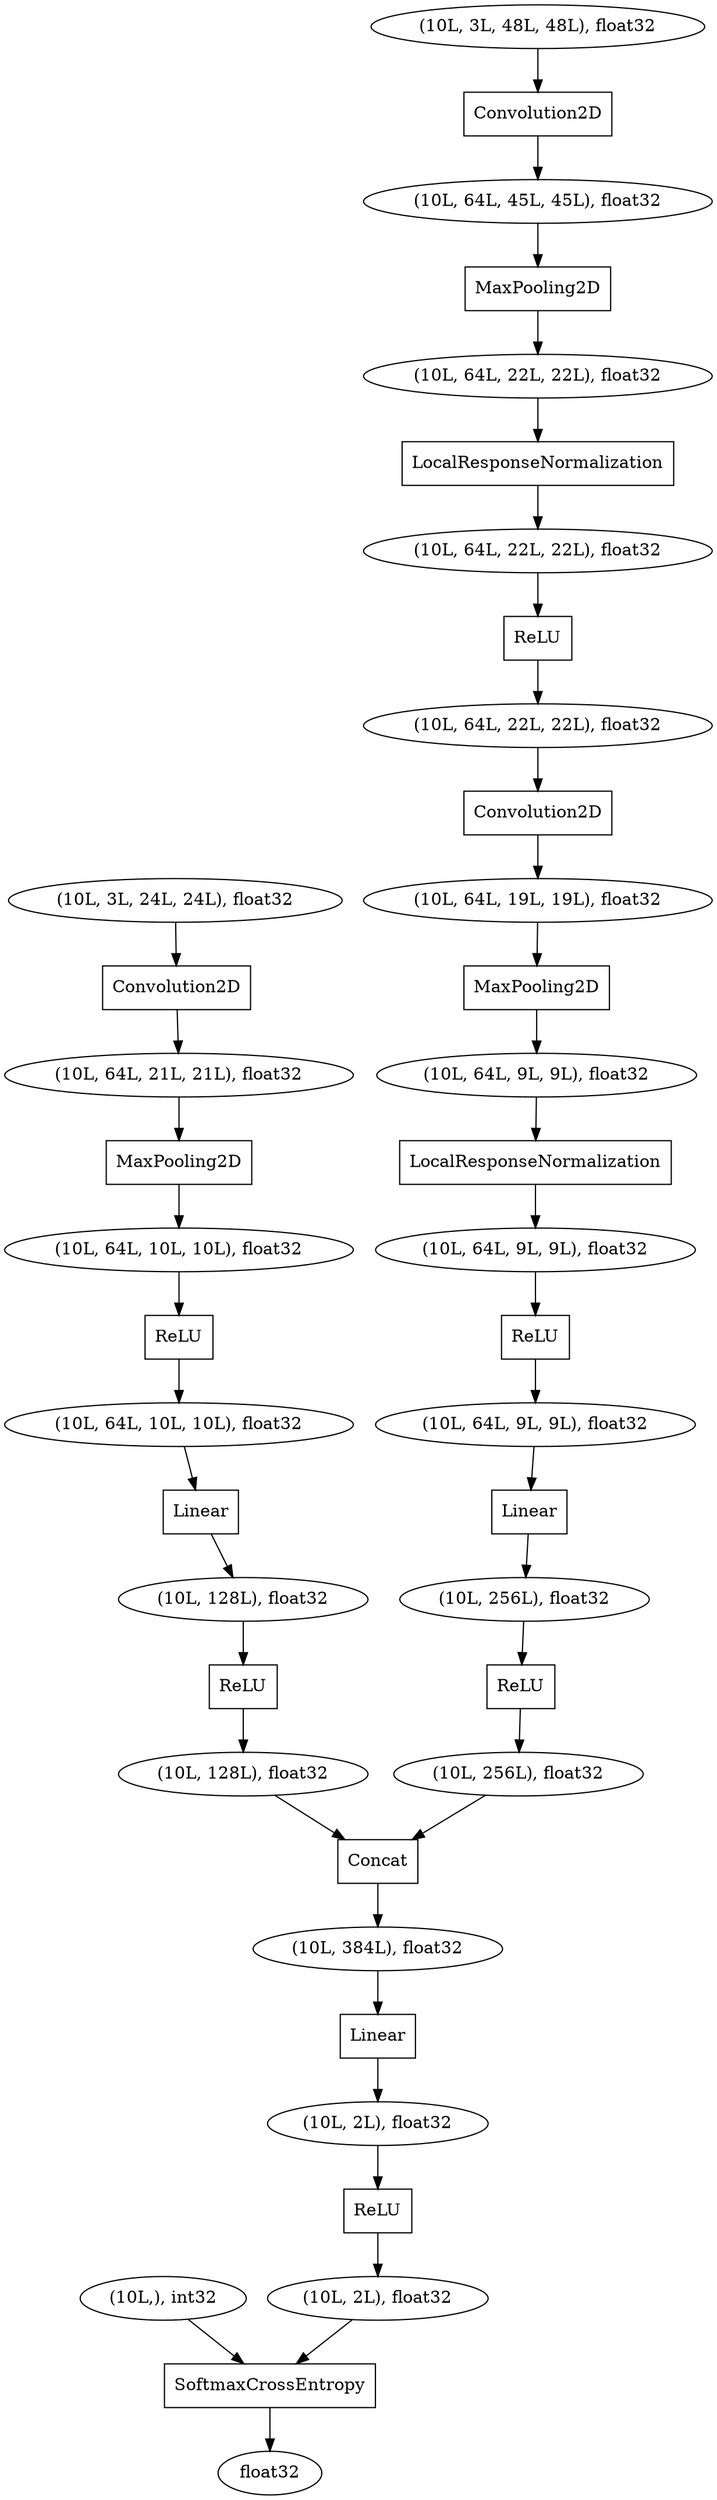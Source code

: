digraph graphname{291842088 [shape="oval",label="(10L, 2L), float32"];291840688 [shape="oval",label="(10L, 128L), float32"];291795016 [shape="oval",label="(10L,), int32"];291798376 [shape="box",label="Convolution2D"];291823744 [shape="oval",label="(10L, 64L, 9L, 9L), float32"];291842256 [shape="oval",label="float32"];291825928 [shape="box",label="ReLU"];291840352 [shape="oval",label="(10L, 128L), float32"];37347400 [shape="box",label="MaxPooling2D"];291840520 [shape="box",label="ReLU"];291840576 [shape="box",label="Linear"];291840632 [shape="box",label="Concat"];291824304 [shape="oval",label="(10L, 64L, 9L, 9L), float32"];291824360 [shape="box",label="Linear"];291827160 [shape="box",label="ReLU"];291797760 [shape="oval",label="(10L, 64L, 19L, 19L), float32"];291795072 [shape="box",label="Convolution2D"];291826488 [shape="box",label="Linear"];291824472 [shape="box",label="ReLU"];291825704 [shape="box",label="Convolution2D"];291826544 [shape="oval",label="(10L, 64L, 21L, 21L), float32"];291795800 [shape="box",label="LocalResponseNormalization"];291826768 [shape="box",label="MaxPooling2D"];291795632 [shape="oval",label="(10L, 64L, 45L, 45L), float32"];291824920 [shape="oval",label="(10L, 64L, 9L, 9L), float32"];291798320 [shape="box",label="ReLU"];291843432 [shape="box",label="ReLU"];291796416 [shape="oval",label="(10L, 64L, 22L, 22L), float32"];291798488 [shape="box",label="MaxPooling2D"];291841584 [shape="oval",label="(10L, 384L), float32"];291827048 [shape="oval",label="(10L, 64L, 10L, 10L), float32"];291841640 [shape="box",label="SoftmaxCrossEntropy"];291825256 [shape="oval",label="(10L, 256L), float32"];291796640 [shape="oval",label="(10L, 64L, 22L, 22L), float32"];291825368 [shape="oval",label="(10L, 3L, 24L, 24L), float32"];291769816 [shape="oval",label="(10L, 3L, 48L, 48L), float32"];291798880 [shape="box",label="LocalResponseNormalization"];291798936 [shape="oval",label="(10L, 64L, 22L, 22L), float32"];291841976 [shape="oval",label="(10L, 2L), float32"];291827664 [shape="oval",label="(10L, 64L, 10L, 10L), float32"];291825648 [shape="oval",label="(10L, 256L), float32"];291840632 -> 291841584;37347400 -> 291796416;291795016 -> 291841640;291825928 -> 291825648;291827664 -> 291826488;291797760 -> 291798488;291798376 -> 291797760;291769816 -> 291795072;291796416 -> 291795800;291798880 -> 291824304;291827048 -> 291827160;291798936 -> 291798376;291795800 -> 291796640;291826488 -> 291840352;291826768 -> 291827048;291825704 -> 291826544;291826544 -> 291826768;291827160 -> 291827664;291825368 -> 291825704;291843432 -> 291841976;291823744 -> 291798880;291841976 -> 291841640;291824360 -> 291825256;291842088 -> 291843432;291841640 -> 291842256;291824304 -> 291824472;291824472 -> 291824920;291824920 -> 291824360;291825256 -> 291825928;291840688 -> 291840632;291795632 -> 37347400;291825648 -> 291840632;291798488 -> 291823744;291795072 -> 291795632;291796640 -> 291798320;291840520 -> 291840688;291798320 -> 291798936;291840576 -> 291842088;291841584 -> 291840576;291840352 -> 291840520;}